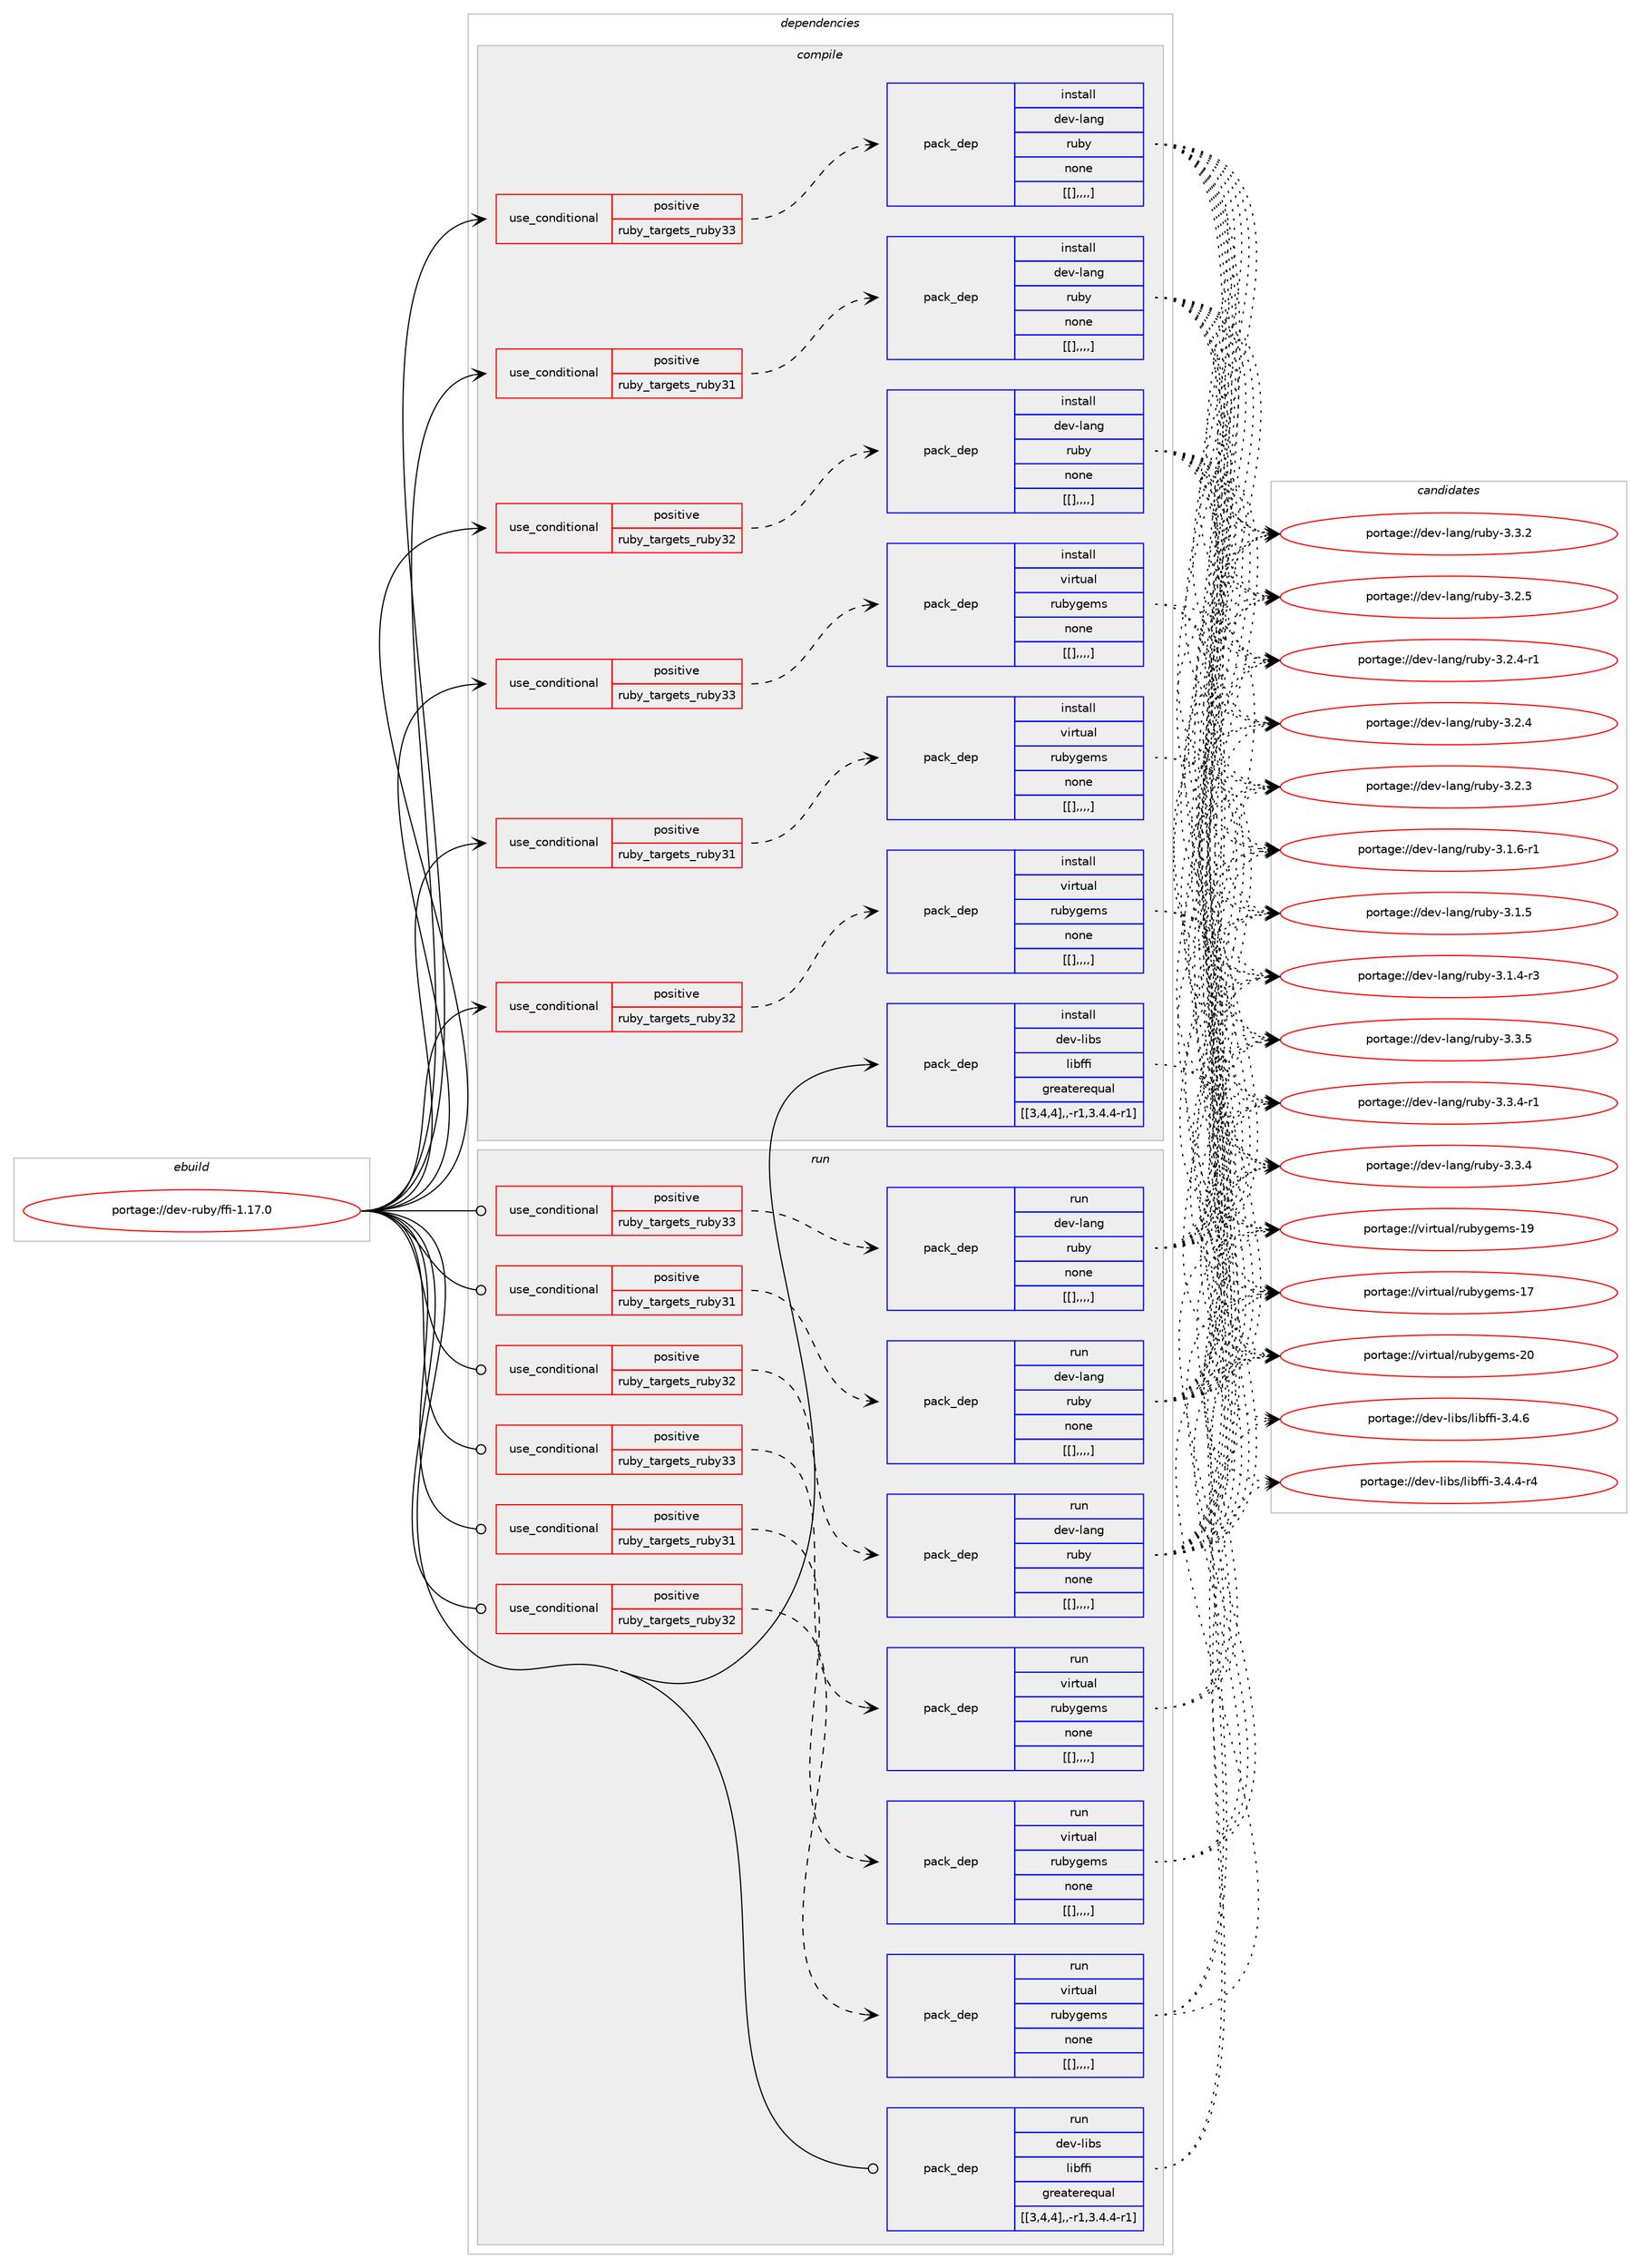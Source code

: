 digraph prolog {

# *************
# Graph options
# *************

newrank=true;
concentrate=true;
compound=true;
graph [rankdir=LR,fontname=Helvetica,fontsize=10,ranksep=1.5];#, ranksep=2.5, nodesep=0.2];
edge  [arrowhead=vee];
node  [fontname=Helvetica,fontsize=10];

# **********
# The ebuild
# **********

subgraph cluster_leftcol {
color=gray;
label=<<i>ebuild</i>>;
id [label="portage://dev-ruby/ffi-1.17.0", color=red, width=4, href="../dev-ruby/ffi-1.17.0.svg"];
}

# ****************
# The dependencies
# ****************

subgraph cluster_midcol {
color=gray;
label=<<i>dependencies</i>>;
subgraph cluster_compile {
fillcolor="#eeeeee";
style=filled;
label=<<i>compile</i>>;
subgraph cond49144 {
dependency186772 [label=<<TABLE BORDER="0" CELLBORDER="1" CELLSPACING="0" CELLPADDING="4"><TR><TD ROWSPAN="3" CELLPADDING="10">use_conditional</TD></TR><TR><TD>positive</TD></TR><TR><TD>ruby_targets_ruby31</TD></TR></TABLE>>, shape=none, color=red];
subgraph pack136306 {
dependency186773 [label=<<TABLE BORDER="0" CELLBORDER="1" CELLSPACING="0" CELLPADDING="4" WIDTH="220"><TR><TD ROWSPAN="6" CELLPADDING="30">pack_dep</TD></TR><TR><TD WIDTH="110">install</TD></TR><TR><TD>dev-lang</TD></TR><TR><TD>ruby</TD></TR><TR><TD>none</TD></TR><TR><TD>[[],,,,]</TD></TR></TABLE>>, shape=none, color=blue];
}
dependency186772:e -> dependency186773:w [weight=20,style="dashed",arrowhead="vee"];
}
id:e -> dependency186772:w [weight=20,style="solid",arrowhead="vee"];
subgraph cond49145 {
dependency186774 [label=<<TABLE BORDER="0" CELLBORDER="1" CELLSPACING="0" CELLPADDING="4"><TR><TD ROWSPAN="3" CELLPADDING="10">use_conditional</TD></TR><TR><TD>positive</TD></TR><TR><TD>ruby_targets_ruby31</TD></TR></TABLE>>, shape=none, color=red];
subgraph pack136307 {
dependency186775 [label=<<TABLE BORDER="0" CELLBORDER="1" CELLSPACING="0" CELLPADDING="4" WIDTH="220"><TR><TD ROWSPAN="6" CELLPADDING="30">pack_dep</TD></TR><TR><TD WIDTH="110">install</TD></TR><TR><TD>virtual</TD></TR><TR><TD>rubygems</TD></TR><TR><TD>none</TD></TR><TR><TD>[[],,,,]</TD></TR></TABLE>>, shape=none, color=blue];
}
dependency186774:e -> dependency186775:w [weight=20,style="dashed",arrowhead="vee"];
}
id:e -> dependency186774:w [weight=20,style="solid",arrowhead="vee"];
subgraph cond49146 {
dependency186776 [label=<<TABLE BORDER="0" CELLBORDER="1" CELLSPACING="0" CELLPADDING="4"><TR><TD ROWSPAN="3" CELLPADDING="10">use_conditional</TD></TR><TR><TD>positive</TD></TR><TR><TD>ruby_targets_ruby32</TD></TR></TABLE>>, shape=none, color=red];
subgraph pack136308 {
dependency186777 [label=<<TABLE BORDER="0" CELLBORDER="1" CELLSPACING="0" CELLPADDING="4" WIDTH="220"><TR><TD ROWSPAN="6" CELLPADDING="30">pack_dep</TD></TR><TR><TD WIDTH="110">install</TD></TR><TR><TD>dev-lang</TD></TR><TR><TD>ruby</TD></TR><TR><TD>none</TD></TR><TR><TD>[[],,,,]</TD></TR></TABLE>>, shape=none, color=blue];
}
dependency186776:e -> dependency186777:w [weight=20,style="dashed",arrowhead="vee"];
}
id:e -> dependency186776:w [weight=20,style="solid",arrowhead="vee"];
subgraph cond49147 {
dependency186778 [label=<<TABLE BORDER="0" CELLBORDER="1" CELLSPACING="0" CELLPADDING="4"><TR><TD ROWSPAN="3" CELLPADDING="10">use_conditional</TD></TR><TR><TD>positive</TD></TR><TR><TD>ruby_targets_ruby32</TD></TR></TABLE>>, shape=none, color=red];
subgraph pack136309 {
dependency186779 [label=<<TABLE BORDER="0" CELLBORDER="1" CELLSPACING="0" CELLPADDING="4" WIDTH="220"><TR><TD ROWSPAN="6" CELLPADDING="30">pack_dep</TD></TR><TR><TD WIDTH="110">install</TD></TR><TR><TD>virtual</TD></TR><TR><TD>rubygems</TD></TR><TR><TD>none</TD></TR><TR><TD>[[],,,,]</TD></TR></TABLE>>, shape=none, color=blue];
}
dependency186778:e -> dependency186779:w [weight=20,style="dashed",arrowhead="vee"];
}
id:e -> dependency186778:w [weight=20,style="solid",arrowhead="vee"];
subgraph cond49148 {
dependency186780 [label=<<TABLE BORDER="0" CELLBORDER="1" CELLSPACING="0" CELLPADDING="4"><TR><TD ROWSPAN="3" CELLPADDING="10">use_conditional</TD></TR><TR><TD>positive</TD></TR><TR><TD>ruby_targets_ruby33</TD></TR></TABLE>>, shape=none, color=red];
subgraph pack136310 {
dependency186781 [label=<<TABLE BORDER="0" CELLBORDER="1" CELLSPACING="0" CELLPADDING="4" WIDTH="220"><TR><TD ROWSPAN="6" CELLPADDING="30">pack_dep</TD></TR><TR><TD WIDTH="110">install</TD></TR><TR><TD>dev-lang</TD></TR><TR><TD>ruby</TD></TR><TR><TD>none</TD></TR><TR><TD>[[],,,,]</TD></TR></TABLE>>, shape=none, color=blue];
}
dependency186780:e -> dependency186781:w [weight=20,style="dashed",arrowhead="vee"];
}
id:e -> dependency186780:w [weight=20,style="solid",arrowhead="vee"];
subgraph cond49149 {
dependency186782 [label=<<TABLE BORDER="0" CELLBORDER="1" CELLSPACING="0" CELLPADDING="4"><TR><TD ROWSPAN="3" CELLPADDING="10">use_conditional</TD></TR><TR><TD>positive</TD></TR><TR><TD>ruby_targets_ruby33</TD></TR></TABLE>>, shape=none, color=red];
subgraph pack136311 {
dependency186783 [label=<<TABLE BORDER="0" CELLBORDER="1" CELLSPACING="0" CELLPADDING="4" WIDTH="220"><TR><TD ROWSPAN="6" CELLPADDING="30">pack_dep</TD></TR><TR><TD WIDTH="110">install</TD></TR><TR><TD>virtual</TD></TR><TR><TD>rubygems</TD></TR><TR><TD>none</TD></TR><TR><TD>[[],,,,]</TD></TR></TABLE>>, shape=none, color=blue];
}
dependency186782:e -> dependency186783:w [weight=20,style="dashed",arrowhead="vee"];
}
id:e -> dependency186782:w [weight=20,style="solid",arrowhead="vee"];
subgraph pack136312 {
dependency186784 [label=<<TABLE BORDER="0" CELLBORDER="1" CELLSPACING="0" CELLPADDING="4" WIDTH="220"><TR><TD ROWSPAN="6" CELLPADDING="30">pack_dep</TD></TR><TR><TD WIDTH="110">install</TD></TR><TR><TD>dev-libs</TD></TR><TR><TD>libffi</TD></TR><TR><TD>greaterequal</TD></TR><TR><TD>[[3,4,4],,-r1,3.4.4-r1]</TD></TR></TABLE>>, shape=none, color=blue];
}
id:e -> dependency186784:w [weight=20,style="solid",arrowhead="vee"];
}
subgraph cluster_compileandrun {
fillcolor="#eeeeee";
style=filled;
label=<<i>compile and run</i>>;
}
subgraph cluster_run {
fillcolor="#eeeeee";
style=filled;
label=<<i>run</i>>;
subgraph cond49150 {
dependency186785 [label=<<TABLE BORDER="0" CELLBORDER="1" CELLSPACING="0" CELLPADDING="4"><TR><TD ROWSPAN="3" CELLPADDING="10">use_conditional</TD></TR><TR><TD>positive</TD></TR><TR><TD>ruby_targets_ruby31</TD></TR></TABLE>>, shape=none, color=red];
subgraph pack136313 {
dependency186786 [label=<<TABLE BORDER="0" CELLBORDER="1" CELLSPACING="0" CELLPADDING="4" WIDTH="220"><TR><TD ROWSPAN="6" CELLPADDING="30">pack_dep</TD></TR><TR><TD WIDTH="110">run</TD></TR><TR><TD>dev-lang</TD></TR><TR><TD>ruby</TD></TR><TR><TD>none</TD></TR><TR><TD>[[],,,,]</TD></TR></TABLE>>, shape=none, color=blue];
}
dependency186785:e -> dependency186786:w [weight=20,style="dashed",arrowhead="vee"];
}
id:e -> dependency186785:w [weight=20,style="solid",arrowhead="odot"];
subgraph cond49151 {
dependency186787 [label=<<TABLE BORDER="0" CELLBORDER="1" CELLSPACING="0" CELLPADDING="4"><TR><TD ROWSPAN="3" CELLPADDING="10">use_conditional</TD></TR><TR><TD>positive</TD></TR><TR><TD>ruby_targets_ruby31</TD></TR></TABLE>>, shape=none, color=red];
subgraph pack136314 {
dependency186788 [label=<<TABLE BORDER="0" CELLBORDER="1" CELLSPACING="0" CELLPADDING="4" WIDTH="220"><TR><TD ROWSPAN="6" CELLPADDING="30">pack_dep</TD></TR><TR><TD WIDTH="110">run</TD></TR><TR><TD>virtual</TD></TR><TR><TD>rubygems</TD></TR><TR><TD>none</TD></TR><TR><TD>[[],,,,]</TD></TR></TABLE>>, shape=none, color=blue];
}
dependency186787:e -> dependency186788:w [weight=20,style="dashed",arrowhead="vee"];
}
id:e -> dependency186787:w [weight=20,style="solid",arrowhead="odot"];
subgraph cond49152 {
dependency186789 [label=<<TABLE BORDER="0" CELLBORDER="1" CELLSPACING="0" CELLPADDING="4"><TR><TD ROWSPAN="3" CELLPADDING="10">use_conditional</TD></TR><TR><TD>positive</TD></TR><TR><TD>ruby_targets_ruby32</TD></TR></TABLE>>, shape=none, color=red];
subgraph pack136315 {
dependency186790 [label=<<TABLE BORDER="0" CELLBORDER="1" CELLSPACING="0" CELLPADDING="4" WIDTH="220"><TR><TD ROWSPAN="6" CELLPADDING="30">pack_dep</TD></TR><TR><TD WIDTH="110">run</TD></TR><TR><TD>dev-lang</TD></TR><TR><TD>ruby</TD></TR><TR><TD>none</TD></TR><TR><TD>[[],,,,]</TD></TR></TABLE>>, shape=none, color=blue];
}
dependency186789:e -> dependency186790:w [weight=20,style="dashed",arrowhead="vee"];
}
id:e -> dependency186789:w [weight=20,style="solid",arrowhead="odot"];
subgraph cond49153 {
dependency186791 [label=<<TABLE BORDER="0" CELLBORDER="1" CELLSPACING="0" CELLPADDING="4"><TR><TD ROWSPAN="3" CELLPADDING="10">use_conditional</TD></TR><TR><TD>positive</TD></TR><TR><TD>ruby_targets_ruby32</TD></TR></TABLE>>, shape=none, color=red];
subgraph pack136316 {
dependency186792 [label=<<TABLE BORDER="0" CELLBORDER="1" CELLSPACING="0" CELLPADDING="4" WIDTH="220"><TR><TD ROWSPAN="6" CELLPADDING="30">pack_dep</TD></TR><TR><TD WIDTH="110">run</TD></TR><TR><TD>virtual</TD></TR><TR><TD>rubygems</TD></TR><TR><TD>none</TD></TR><TR><TD>[[],,,,]</TD></TR></TABLE>>, shape=none, color=blue];
}
dependency186791:e -> dependency186792:w [weight=20,style="dashed",arrowhead="vee"];
}
id:e -> dependency186791:w [weight=20,style="solid",arrowhead="odot"];
subgraph cond49154 {
dependency186793 [label=<<TABLE BORDER="0" CELLBORDER="1" CELLSPACING="0" CELLPADDING="4"><TR><TD ROWSPAN="3" CELLPADDING="10">use_conditional</TD></TR><TR><TD>positive</TD></TR><TR><TD>ruby_targets_ruby33</TD></TR></TABLE>>, shape=none, color=red];
subgraph pack136317 {
dependency186794 [label=<<TABLE BORDER="0" CELLBORDER="1" CELLSPACING="0" CELLPADDING="4" WIDTH="220"><TR><TD ROWSPAN="6" CELLPADDING="30">pack_dep</TD></TR><TR><TD WIDTH="110">run</TD></TR><TR><TD>dev-lang</TD></TR><TR><TD>ruby</TD></TR><TR><TD>none</TD></TR><TR><TD>[[],,,,]</TD></TR></TABLE>>, shape=none, color=blue];
}
dependency186793:e -> dependency186794:w [weight=20,style="dashed",arrowhead="vee"];
}
id:e -> dependency186793:w [weight=20,style="solid",arrowhead="odot"];
subgraph cond49155 {
dependency186795 [label=<<TABLE BORDER="0" CELLBORDER="1" CELLSPACING="0" CELLPADDING="4"><TR><TD ROWSPAN="3" CELLPADDING="10">use_conditional</TD></TR><TR><TD>positive</TD></TR><TR><TD>ruby_targets_ruby33</TD></TR></TABLE>>, shape=none, color=red];
subgraph pack136318 {
dependency186796 [label=<<TABLE BORDER="0" CELLBORDER="1" CELLSPACING="0" CELLPADDING="4" WIDTH="220"><TR><TD ROWSPAN="6" CELLPADDING="30">pack_dep</TD></TR><TR><TD WIDTH="110">run</TD></TR><TR><TD>virtual</TD></TR><TR><TD>rubygems</TD></TR><TR><TD>none</TD></TR><TR><TD>[[],,,,]</TD></TR></TABLE>>, shape=none, color=blue];
}
dependency186795:e -> dependency186796:w [weight=20,style="dashed",arrowhead="vee"];
}
id:e -> dependency186795:w [weight=20,style="solid",arrowhead="odot"];
subgraph pack136319 {
dependency186797 [label=<<TABLE BORDER="0" CELLBORDER="1" CELLSPACING="0" CELLPADDING="4" WIDTH="220"><TR><TD ROWSPAN="6" CELLPADDING="30">pack_dep</TD></TR><TR><TD WIDTH="110">run</TD></TR><TR><TD>dev-libs</TD></TR><TR><TD>libffi</TD></TR><TR><TD>greaterequal</TD></TR><TR><TD>[[3,4,4],,-r1,3.4.4-r1]</TD></TR></TABLE>>, shape=none, color=blue];
}
id:e -> dependency186797:w [weight=20,style="solid",arrowhead="odot"];
}
}

# **************
# The candidates
# **************

subgraph cluster_choices {
rank=same;
color=gray;
label=<<i>candidates</i>>;

subgraph choice136306 {
color=black;
nodesep=1;
choice10010111845108971101034711411798121455146514653 [label="portage://dev-lang/ruby-3.3.5", color=red, width=4,href="../dev-lang/ruby-3.3.5.svg"];
choice100101118451089711010347114117981214551465146524511449 [label="portage://dev-lang/ruby-3.3.4-r1", color=red, width=4,href="../dev-lang/ruby-3.3.4-r1.svg"];
choice10010111845108971101034711411798121455146514652 [label="portage://dev-lang/ruby-3.3.4", color=red, width=4,href="../dev-lang/ruby-3.3.4.svg"];
choice10010111845108971101034711411798121455146514650 [label="portage://dev-lang/ruby-3.3.2", color=red, width=4,href="../dev-lang/ruby-3.3.2.svg"];
choice10010111845108971101034711411798121455146504653 [label="portage://dev-lang/ruby-3.2.5", color=red, width=4,href="../dev-lang/ruby-3.2.5.svg"];
choice100101118451089711010347114117981214551465046524511449 [label="portage://dev-lang/ruby-3.2.4-r1", color=red, width=4,href="../dev-lang/ruby-3.2.4-r1.svg"];
choice10010111845108971101034711411798121455146504652 [label="portage://dev-lang/ruby-3.2.4", color=red, width=4,href="../dev-lang/ruby-3.2.4.svg"];
choice10010111845108971101034711411798121455146504651 [label="portage://dev-lang/ruby-3.2.3", color=red, width=4,href="../dev-lang/ruby-3.2.3.svg"];
choice100101118451089711010347114117981214551464946544511449 [label="portage://dev-lang/ruby-3.1.6-r1", color=red, width=4,href="../dev-lang/ruby-3.1.6-r1.svg"];
choice10010111845108971101034711411798121455146494653 [label="portage://dev-lang/ruby-3.1.5", color=red, width=4,href="../dev-lang/ruby-3.1.5.svg"];
choice100101118451089711010347114117981214551464946524511451 [label="portage://dev-lang/ruby-3.1.4-r3", color=red, width=4,href="../dev-lang/ruby-3.1.4-r3.svg"];
dependency186773:e -> choice10010111845108971101034711411798121455146514653:w [style=dotted,weight="100"];
dependency186773:e -> choice100101118451089711010347114117981214551465146524511449:w [style=dotted,weight="100"];
dependency186773:e -> choice10010111845108971101034711411798121455146514652:w [style=dotted,weight="100"];
dependency186773:e -> choice10010111845108971101034711411798121455146514650:w [style=dotted,weight="100"];
dependency186773:e -> choice10010111845108971101034711411798121455146504653:w [style=dotted,weight="100"];
dependency186773:e -> choice100101118451089711010347114117981214551465046524511449:w [style=dotted,weight="100"];
dependency186773:e -> choice10010111845108971101034711411798121455146504652:w [style=dotted,weight="100"];
dependency186773:e -> choice10010111845108971101034711411798121455146504651:w [style=dotted,weight="100"];
dependency186773:e -> choice100101118451089711010347114117981214551464946544511449:w [style=dotted,weight="100"];
dependency186773:e -> choice10010111845108971101034711411798121455146494653:w [style=dotted,weight="100"];
dependency186773:e -> choice100101118451089711010347114117981214551464946524511451:w [style=dotted,weight="100"];
}
subgraph choice136307 {
color=black;
nodesep=1;
choice118105114116117971084711411798121103101109115455048 [label="portage://virtual/rubygems-20", color=red, width=4,href="../virtual/rubygems-20.svg"];
choice118105114116117971084711411798121103101109115454957 [label="portage://virtual/rubygems-19", color=red, width=4,href="../virtual/rubygems-19.svg"];
choice118105114116117971084711411798121103101109115454955 [label="portage://virtual/rubygems-17", color=red, width=4,href="../virtual/rubygems-17.svg"];
dependency186775:e -> choice118105114116117971084711411798121103101109115455048:w [style=dotted,weight="100"];
dependency186775:e -> choice118105114116117971084711411798121103101109115454957:w [style=dotted,weight="100"];
dependency186775:e -> choice118105114116117971084711411798121103101109115454955:w [style=dotted,weight="100"];
}
subgraph choice136308 {
color=black;
nodesep=1;
choice10010111845108971101034711411798121455146514653 [label="portage://dev-lang/ruby-3.3.5", color=red, width=4,href="../dev-lang/ruby-3.3.5.svg"];
choice100101118451089711010347114117981214551465146524511449 [label="portage://dev-lang/ruby-3.3.4-r1", color=red, width=4,href="../dev-lang/ruby-3.3.4-r1.svg"];
choice10010111845108971101034711411798121455146514652 [label="portage://dev-lang/ruby-3.3.4", color=red, width=4,href="../dev-lang/ruby-3.3.4.svg"];
choice10010111845108971101034711411798121455146514650 [label="portage://dev-lang/ruby-3.3.2", color=red, width=4,href="../dev-lang/ruby-3.3.2.svg"];
choice10010111845108971101034711411798121455146504653 [label="portage://dev-lang/ruby-3.2.5", color=red, width=4,href="../dev-lang/ruby-3.2.5.svg"];
choice100101118451089711010347114117981214551465046524511449 [label="portage://dev-lang/ruby-3.2.4-r1", color=red, width=4,href="../dev-lang/ruby-3.2.4-r1.svg"];
choice10010111845108971101034711411798121455146504652 [label="portage://dev-lang/ruby-3.2.4", color=red, width=4,href="../dev-lang/ruby-3.2.4.svg"];
choice10010111845108971101034711411798121455146504651 [label="portage://dev-lang/ruby-3.2.3", color=red, width=4,href="../dev-lang/ruby-3.2.3.svg"];
choice100101118451089711010347114117981214551464946544511449 [label="portage://dev-lang/ruby-3.1.6-r1", color=red, width=4,href="../dev-lang/ruby-3.1.6-r1.svg"];
choice10010111845108971101034711411798121455146494653 [label="portage://dev-lang/ruby-3.1.5", color=red, width=4,href="../dev-lang/ruby-3.1.5.svg"];
choice100101118451089711010347114117981214551464946524511451 [label="portage://dev-lang/ruby-3.1.4-r3", color=red, width=4,href="../dev-lang/ruby-3.1.4-r3.svg"];
dependency186777:e -> choice10010111845108971101034711411798121455146514653:w [style=dotted,weight="100"];
dependency186777:e -> choice100101118451089711010347114117981214551465146524511449:w [style=dotted,weight="100"];
dependency186777:e -> choice10010111845108971101034711411798121455146514652:w [style=dotted,weight="100"];
dependency186777:e -> choice10010111845108971101034711411798121455146514650:w [style=dotted,weight="100"];
dependency186777:e -> choice10010111845108971101034711411798121455146504653:w [style=dotted,weight="100"];
dependency186777:e -> choice100101118451089711010347114117981214551465046524511449:w [style=dotted,weight="100"];
dependency186777:e -> choice10010111845108971101034711411798121455146504652:w [style=dotted,weight="100"];
dependency186777:e -> choice10010111845108971101034711411798121455146504651:w [style=dotted,weight="100"];
dependency186777:e -> choice100101118451089711010347114117981214551464946544511449:w [style=dotted,weight="100"];
dependency186777:e -> choice10010111845108971101034711411798121455146494653:w [style=dotted,weight="100"];
dependency186777:e -> choice100101118451089711010347114117981214551464946524511451:w [style=dotted,weight="100"];
}
subgraph choice136309 {
color=black;
nodesep=1;
choice118105114116117971084711411798121103101109115455048 [label="portage://virtual/rubygems-20", color=red, width=4,href="../virtual/rubygems-20.svg"];
choice118105114116117971084711411798121103101109115454957 [label="portage://virtual/rubygems-19", color=red, width=4,href="../virtual/rubygems-19.svg"];
choice118105114116117971084711411798121103101109115454955 [label="portage://virtual/rubygems-17", color=red, width=4,href="../virtual/rubygems-17.svg"];
dependency186779:e -> choice118105114116117971084711411798121103101109115455048:w [style=dotted,weight="100"];
dependency186779:e -> choice118105114116117971084711411798121103101109115454957:w [style=dotted,weight="100"];
dependency186779:e -> choice118105114116117971084711411798121103101109115454955:w [style=dotted,weight="100"];
}
subgraph choice136310 {
color=black;
nodesep=1;
choice10010111845108971101034711411798121455146514653 [label="portage://dev-lang/ruby-3.3.5", color=red, width=4,href="../dev-lang/ruby-3.3.5.svg"];
choice100101118451089711010347114117981214551465146524511449 [label="portage://dev-lang/ruby-3.3.4-r1", color=red, width=4,href="../dev-lang/ruby-3.3.4-r1.svg"];
choice10010111845108971101034711411798121455146514652 [label="portage://dev-lang/ruby-3.3.4", color=red, width=4,href="../dev-lang/ruby-3.3.4.svg"];
choice10010111845108971101034711411798121455146514650 [label="portage://dev-lang/ruby-3.3.2", color=red, width=4,href="../dev-lang/ruby-3.3.2.svg"];
choice10010111845108971101034711411798121455146504653 [label="portage://dev-lang/ruby-3.2.5", color=red, width=4,href="../dev-lang/ruby-3.2.5.svg"];
choice100101118451089711010347114117981214551465046524511449 [label="portage://dev-lang/ruby-3.2.4-r1", color=red, width=4,href="../dev-lang/ruby-3.2.4-r1.svg"];
choice10010111845108971101034711411798121455146504652 [label="portage://dev-lang/ruby-3.2.4", color=red, width=4,href="../dev-lang/ruby-3.2.4.svg"];
choice10010111845108971101034711411798121455146504651 [label="portage://dev-lang/ruby-3.2.3", color=red, width=4,href="../dev-lang/ruby-3.2.3.svg"];
choice100101118451089711010347114117981214551464946544511449 [label="portage://dev-lang/ruby-3.1.6-r1", color=red, width=4,href="../dev-lang/ruby-3.1.6-r1.svg"];
choice10010111845108971101034711411798121455146494653 [label="portage://dev-lang/ruby-3.1.5", color=red, width=4,href="../dev-lang/ruby-3.1.5.svg"];
choice100101118451089711010347114117981214551464946524511451 [label="portage://dev-lang/ruby-3.1.4-r3", color=red, width=4,href="../dev-lang/ruby-3.1.4-r3.svg"];
dependency186781:e -> choice10010111845108971101034711411798121455146514653:w [style=dotted,weight="100"];
dependency186781:e -> choice100101118451089711010347114117981214551465146524511449:w [style=dotted,weight="100"];
dependency186781:e -> choice10010111845108971101034711411798121455146514652:w [style=dotted,weight="100"];
dependency186781:e -> choice10010111845108971101034711411798121455146514650:w [style=dotted,weight="100"];
dependency186781:e -> choice10010111845108971101034711411798121455146504653:w [style=dotted,weight="100"];
dependency186781:e -> choice100101118451089711010347114117981214551465046524511449:w [style=dotted,weight="100"];
dependency186781:e -> choice10010111845108971101034711411798121455146504652:w [style=dotted,weight="100"];
dependency186781:e -> choice10010111845108971101034711411798121455146504651:w [style=dotted,weight="100"];
dependency186781:e -> choice100101118451089711010347114117981214551464946544511449:w [style=dotted,weight="100"];
dependency186781:e -> choice10010111845108971101034711411798121455146494653:w [style=dotted,weight="100"];
dependency186781:e -> choice100101118451089711010347114117981214551464946524511451:w [style=dotted,weight="100"];
}
subgraph choice136311 {
color=black;
nodesep=1;
choice118105114116117971084711411798121103101109115455048 [label="portage://virtual/rubygems-20", color=red, width=4,href="../virtual/rubygems-20.svg"];
choice118105114116117971084711411798121103101109115454957 [label="portage://virtual/rubygems-19", color=red, width=4,href="../virtual/rubygems-19.svg"];
choice118105114116117971084711411798121103101109115454955 [label="portage://virtual/rubygems-17", color=red, width=4,href="../virtual/rubygems-17.svg"];
dependency186783:e -> choice118105114116117971084711411798121103101109115455048:w [style=dotted,weight="100"];
dependency186783:e -> choice118105114116117971084711411798121103101109115454957:w [style=dotted,weight="100"];
dependency186783:e -> choice118105114116117971084711411798121103101109115454955:w [style=dotted,weight="100"];
}
subgraph choice136312 {
color=black;
nodesep=1;
choice10010111845108105981154710810598102102105455146524654 [label="portage://dev-libs/libffi-3.4.6", color=red, width=4,href="../dev-libs/libffi-3.4.6.svg"];
choice100101118451081059811547108105981021021054551465246524511452 [label="portage://dev-libs/libffi-3.4.4-r4", color=red, width=4,href="../dev-libs/libffi-3.4.4-r4.svg"];
dependency186784:e -> choice10010111845108105981154710810598102102105455146524654:w [style=dotted,weight="100"];
dependency186784:e -> choice100101118451081059811547108105981021021054551465246524511452:w [style=dotted,weight="100"];
}
subgraph choice136313 {
color=black;
nodesep=1;
choice10010111845108971101034711411798121455146514653 [label="portage://dev-lang/ruby-3.3.5", color=red, width=4,href="../dev-lang/ruby-3.3.5.svg"];
choice100101118451089711010347114117981214551465146524511449 [label="portage://dev-lang/ruby-3.3.4-r1", color=red, width=4,href="../dev-lang/ruby-3.3.4-r1.svg"];
choice10010111845108971101034711411798121455146514652 [label="portage://dev-lang/ruby-3.3.4", color=red, width=4,href="../dev-lang/ruby-3.3.4.svg"];
choice10010111845108971101034711411798121455146514650 [label="portage://dev-lang/ruby-3.3.2", color=red, width=4,href="../dev-lang/ruby-3.3.2.svg"];
choice10010111845108971101034711411798121455146504653 [label="portage://dev-lang/ruby-3.2.5", color=red, width=4,href="../dev-lang/ruby-3.2.5.svg"];
choice100101118451089711010347114117981214551465046524511449 [label="portage://dev-lang/ruby-3.2.4-r1", color=red, width=4,href="../dev-lang/ruby-3.2.4-r1.svg"];
choice10010111845108971101034711411798121455146504652 [label="portage://dev-lang/ruby-3.2.4", color=red, width=4,href="../dev-lang/ruby-3.2.4.svg"];
choice10010111845108971101034711411798121455146504651 [label="portage://dev-lang/ruby-3.2.3", color=red, width=4,href="../dev-lang/ruby-3.2.3.svg"];
choice100101118451089711010347114117981214551464946544511449 [label="portage://dev-lang/ruby-3.1.6-r1", color=red, width=4,href="../dev-lang/ruby-3.1.6-r1.svg"];
choice10010111845108971101034711411798121455146494653 [label="portage://dev-lang/ruby-3.1.5", color=red, width=4,href="../dev-lang/ruby-3.1.5.svg"];
choice100101118451089711010347114117981214551464946524511451 [label="portage://dev-lang/ruby-3.1.4-r3", color=red, width=4,href="../dev-lang/ruby-3.1.4-r3.svg"];
dependency186786:e -> choice10010111845108971101034711411798121455146514653:w [style=dotted,weight="100"];
dependency186786:e -> choice100101118451089711010347114117981214551465146524511449:w [style=dotted,weight="100"];
dependency186786:e -> choice10010111845108971101034711411798121455146514652:w [style=dotted,weight="100"];
dependency186786:e -> choice10010111845108971101034711411798121455146514650:w [style=dotted,weight="100"];
dependency186786:e -> choice10010111845108971101034711411798121455146504653:w [style=dotted,weight="100"];
dependency186786:e -> choice100101118451089711010347114117981214551465046524511449:w [style=dotted,weight="100"];
dependency186786:e -> choice10010111845108971101034711411798121455146504652:w [style=dotted,weight="100"];
dependency186786:e -> choice10010111845108971101034711411798121455146504651:w [style=dotted,weight="100"];
dependency186786:e -> choice100101118451089711010347114117981214551464946544511449:w [style=dotted,weight="100"];
dependency186786:e -> choice10010111845108971101034711411798121455146494653:w [style=dotted,weight="100"];
dependency186786:e -> choice100101118451089711010347114117981214551464946524511451:w [style=dotted,weight="100"];
}
subgraph choice136314 {
color=black;
nodesep=1;
choice118105114116117971084711411798121103101109115455048 [label="portage://virtual/rubygems-20", color=red, width=4,href="../virtual/rubygems-20.svg"];
choice118105114116117971084711411798121103101109115454957 [label="portage://virtual/rubygems-19", color=red, width=4,href="../virtual/rubygems-19.svg"];
choice118105114116117971084711411798121103101109115454955 [label="portage://virtual/rubygems-17", color=red, width=4,href="../virtual/rubygems-17.svg"];
dependency186788:e -> choice118105114116117971084711411798121103101109115455048:w [style=dotted,weight="100"];
dependency186788:e -> choice118105114116117971084711411798121103101109115454957:w [style=dotted,weight="100"];
dependency186788:e -> choice118105114116117971084711411798121103101109115454955:w [style=dotted,weight="100"];
}
subgraph choice136315 {
color=black;
nodesep=1;
choice10010111845108971101034711411798121455146514653 [label="portage://dev-lang/ruby-3.3.5", color=red, width=4,href="../dev-lang/ruby-3.3.5.svg"];
choice100101118451089711010347114117981214551465146524511449 [label="portage://dev-lang/ruby-3.3.4-r1", color=red, width=4,href="../dev-lang/ruby-3.3.4-r1.svg"];
choice10010111845108971101034711411798121455146514652 [label="portage://dev-lang/ruby-3.3.4", color=red, width=4,href="../dev-lang/ruby-3.3.4.svg"];
choice10010111845108971101034711411798121455146514650 [label="portage://dev-lang/ruby-3.3.2", color=red, width=4,href="../dev-lang/ruby-3.3.2.svg"];
choice10010111845108971101034711411798121455146504653 [label="portage://dev-lang/ruby-3.2.5", color=red, width=4,href="../dev-lang/ruby-3.2.5.svg"];
choice100101118451089711010347114117981214551465046524511449 [label="portage://dev-lang/ruby-3.2.4-r1", color=red, width=4,href="../dev-lang/ruby-3.2.4-r1.svg"];
choice10010111845108971101034711411798121455146504652 [label="portage://dev-lang/ruby-3.2.4", color=red, width=4,href="../dev-lang/ruby-3.2.4.svg"];
choice10010111845108971101034711411798121455146504651 [label="portage://dev-lang/ruby-3.2.3", color=red, width=4,href="../dev-lang/ruby-3.2.3.svg"];
choice100101118451089711010347114117981214551464946544511449 [label="portage://dev-lang/ruby-3.1.6-r1", color=red, width=4,href="../dev-lang/ruby-3.1.6-r1.svg"];
choice10010111845108971101034711411798121455146494653 [label="portage://dev-lang/ruby-3.1.5", color=red, width=4,href="../dev-lang/ruby-3.1.5.svg"];
choice100101118451089711010347114117981214551464946524511451 [label="portage://dev-lang/ruby-3.1.4-r3", color=red, width=4,href="../dev-lang/ruby-3.1.4-r3.svg"];
dependency186790:e -> choice10010111845108971101034711411798121455146514653:w [style=dotted,weight="100"];
dependency186790:e -> choice100101118451089711010347114117981214551465146524511449:w [style=dotted,weight="100"];
dependency186790:e -> choice10010111845108971101034711411798121455146514652:w [style=dotted,weight="100"];
dependency186790:e -> choice10010111845108971101034711411798121455146514650:w [style=dotted,weight="100"];
dependency186790:e -> choice10010111845108971101034711411798121455146504653:w [style=dotted,weight="100"];
dependency186790:e -> choice100101118451089711010347114117981214551465046524511449:w [style=dotted,weight="100"];
dependency186790:e -> choice10010111845108971101034711411798121455146504652:w [style=dotted,weight="100"];
dependency186790:e -> choice10010111845108971101034711411798121455146504651:w [style=dotted,weight="100"];
dependency186790:e -> choice100101118451089711010347114117981214551464946544511449:w [style=dotted,weight="100"];
dependency186790:e -> choice10010111845108971101034711411798121455146494653:w [style=dotted,weight="100"];
dependency186790:e -> choice100101118451089711010347114117981214551464946524511451:w [style=dotted,weight="100"];
}
subgraph choice136316 {
color=black;
nodesep=1;
choice118105114116117971084711411798121103101109115455048 [label="portage://virtual/rubygems-20", color=red, width=4,href="../virtual/rubygems-20.svg"];
choice118105114116117971084711411798121103101109115454957 [label="portage://virtual/rubygems-19", color=red, width=4,href="../virtual/rubygems-19.svg"];
choice118105114116117971084711411798121103101109115454955 [label="portage://virtual/rubygems-17", color=red, width=4,href="../virtual/rubygems-17.svg"];
dependency186792:e -> choice118105114116117971084711411798121103101109115455048:w [style=dotted,weight="100"];
dependency186792:e -> choice118105114116117971084711411798121103101109115454957:w [style=dotted,weight="100"];
dependency186792:e -> choice118105114116117971084711411798121103101109115454955:w [style=dotted,weight="100"];
}
subgraph choice136317 {
color=black;
nodesep=1;
choice10010111845108971101034711411798121455146514653 [label="portage://dev-lang/ruby-3.3.5", color=red, width=4,href="../dev-lang/ruby-3.3.5.svg"];
choice100101118451089711010347114117981214551465146524511449 [label="portage://dev-lang/ruby-3.3.4-r1", color=red, width=4,href="../dev-lang/ruby-3.3.4-r1.svg"];
choice10010111845108971101034711411798121455146514652 [label="portage://dev-lang/ruby-3.3.4", color=red, width=4,href="../dev-lang/ruby-3.3.4.svg"];
choice10010111845108971101034711411798121455146514650 [label="portage://dev-lang/ruby-3.3.2", color=red, width=4,href="../dev-lang/ruby-3.3.2.svg"];
choice10010111845108971101034711411798121455146504653 [label="portage://dev-lang/ruby-3.2.5", color=red, width=4,href="../dev-lang/ruby-3.2.5.svg"];
choice100101118451089711010347114117981214551465046524511449 [label="portage://dev-lang/ruby-3.2.4-r1", color=red, width=4,href="../dev-lang/ruby-3.2.4-r1.svg"];
choice10010111845108971101034711411798121455146504652 [label="portage://dev-lang/ruby-3.2.4", color=red, width=4,href="../dev-lang/ruby-3.2.4.svg"];
choice10010111845108971101034711411798121455146504651 [label="portage://dev-lang/ruby-3.2.3", color=red, width=4,href="../dev-lang/ruby-3.2.3.svg"];
choice100101118451089711010347114117981214551464946544511449 [label="portage://dev-lang/ruby-3.1.6-r1", color=red, width=4,href="../dev-lang/ruby-3.1.6-r1.svg"];
choice10010111845108971101034711411798121455146494653 [label="portage://dev-lang/ruby-3.1.5", color=red, width=4,href="../dev-lang/ruby-3.1.5.svg"];
choice100101118451089711010347114117981214551464946524511451 [label="portage://dev-lang/ruby-3.1.4-r3", color=red, width=4,href="../dev-lang/ruby-3.1.4-r3.svg"];
dependency186794:e -> choice10010111845108971101034711411798121455146514653:w [style=dotted,weight="100"];
dependency186794:e -> choice100101118451089711010347114117981214551465146524511449:w [style=dotted,weight="100"];
dependency186794:e -> choice10010111845108971101034711411798121455146514652:w [style=dotted,weight="100"];
dependency186794:e -> choice10010111845108971101034711411798121455146514650:w [style=dotted,weight="100"];
dependency186794:e -> choice10010111845108971101034711411798121455146504653:w [style=dotted,weight="100"];
dependency186794:e -> choice100101118451089711010347114117981214551465046524511449:w [style=dotted,weight="100"];
dependency186794:e -> choice10010111845108971101034711411798121455146504652:w [style=dotted,weight="100"];
dependency186794:e -> choice10010111845108971101034711411798121455146504651:w [style=dotted,weight="100"];
dependency186794:e -> choice100101118451089711010347114117981214551464946544511449:w [style=dotted,weight="100"];
dependency186794:e -> choice10010111845108971101034711411798121455146494653:w [style=dotted,weight="100"];
dependency186794:e -> choice100101118451089711010347114117981214551464946524511451:w [style=dotted,weight="100"];
}
subgraph choice136318 {
color=black;
nodesep=1;
choice118105114116117971084711411798121103101109115455048 [label="portage://virtual/rubygems-20", color=red, width=4,href="../virtual/rubygems-20.svg"];
choice118105114116117971084711411798121103101109115454957 [label="portage://virtual/rubygems-19", color=red, width=4,href="../virtual/rubygems-19.svg"];
choice118105114116117971084711411798121103101109115454955 [label="portage://virtual/rubygems-17", color=red, width=4,href="../virtual/rubygems-17.svg"];
dependency186796:e -> choice118105114116117971084711411798121103101109115455048:w [style=dotted,weight="100"];
dependency186796:e -> choice118105114116117971084711411798121103101109115454957:w [style=dotted,weight="100"];
dependency186796:e -> choice118105114116117971084711411798121103101109115454955:w [style=dotted,weight="100"];
}
subgraph choice136319 {
color=black;
nodesep=1;
choice10010111845108105981154710810598102102105455146524654 [label="portage://dev-libs/libffi-3.4.6", color=red, width=4,href="../dev-libs/libffi-3.4.6.svg"];
choice100101118451081059811547108105981021021054551465246524511452 [label="portage://dev-libs/libffi-3.4.4-r4", color=red, width=4,href="../dev-libs/libffi-3.4.4-r4.svg"];
dependency186797:e -> choice10010111845108105981154710810598102102105455146524654:w [style=dotted,weight="100"];
dependency186797:e -> choice100101118451081059811547108105981021021054551465246524511452:w [style=dotted,weight="100"];
}
}

}
